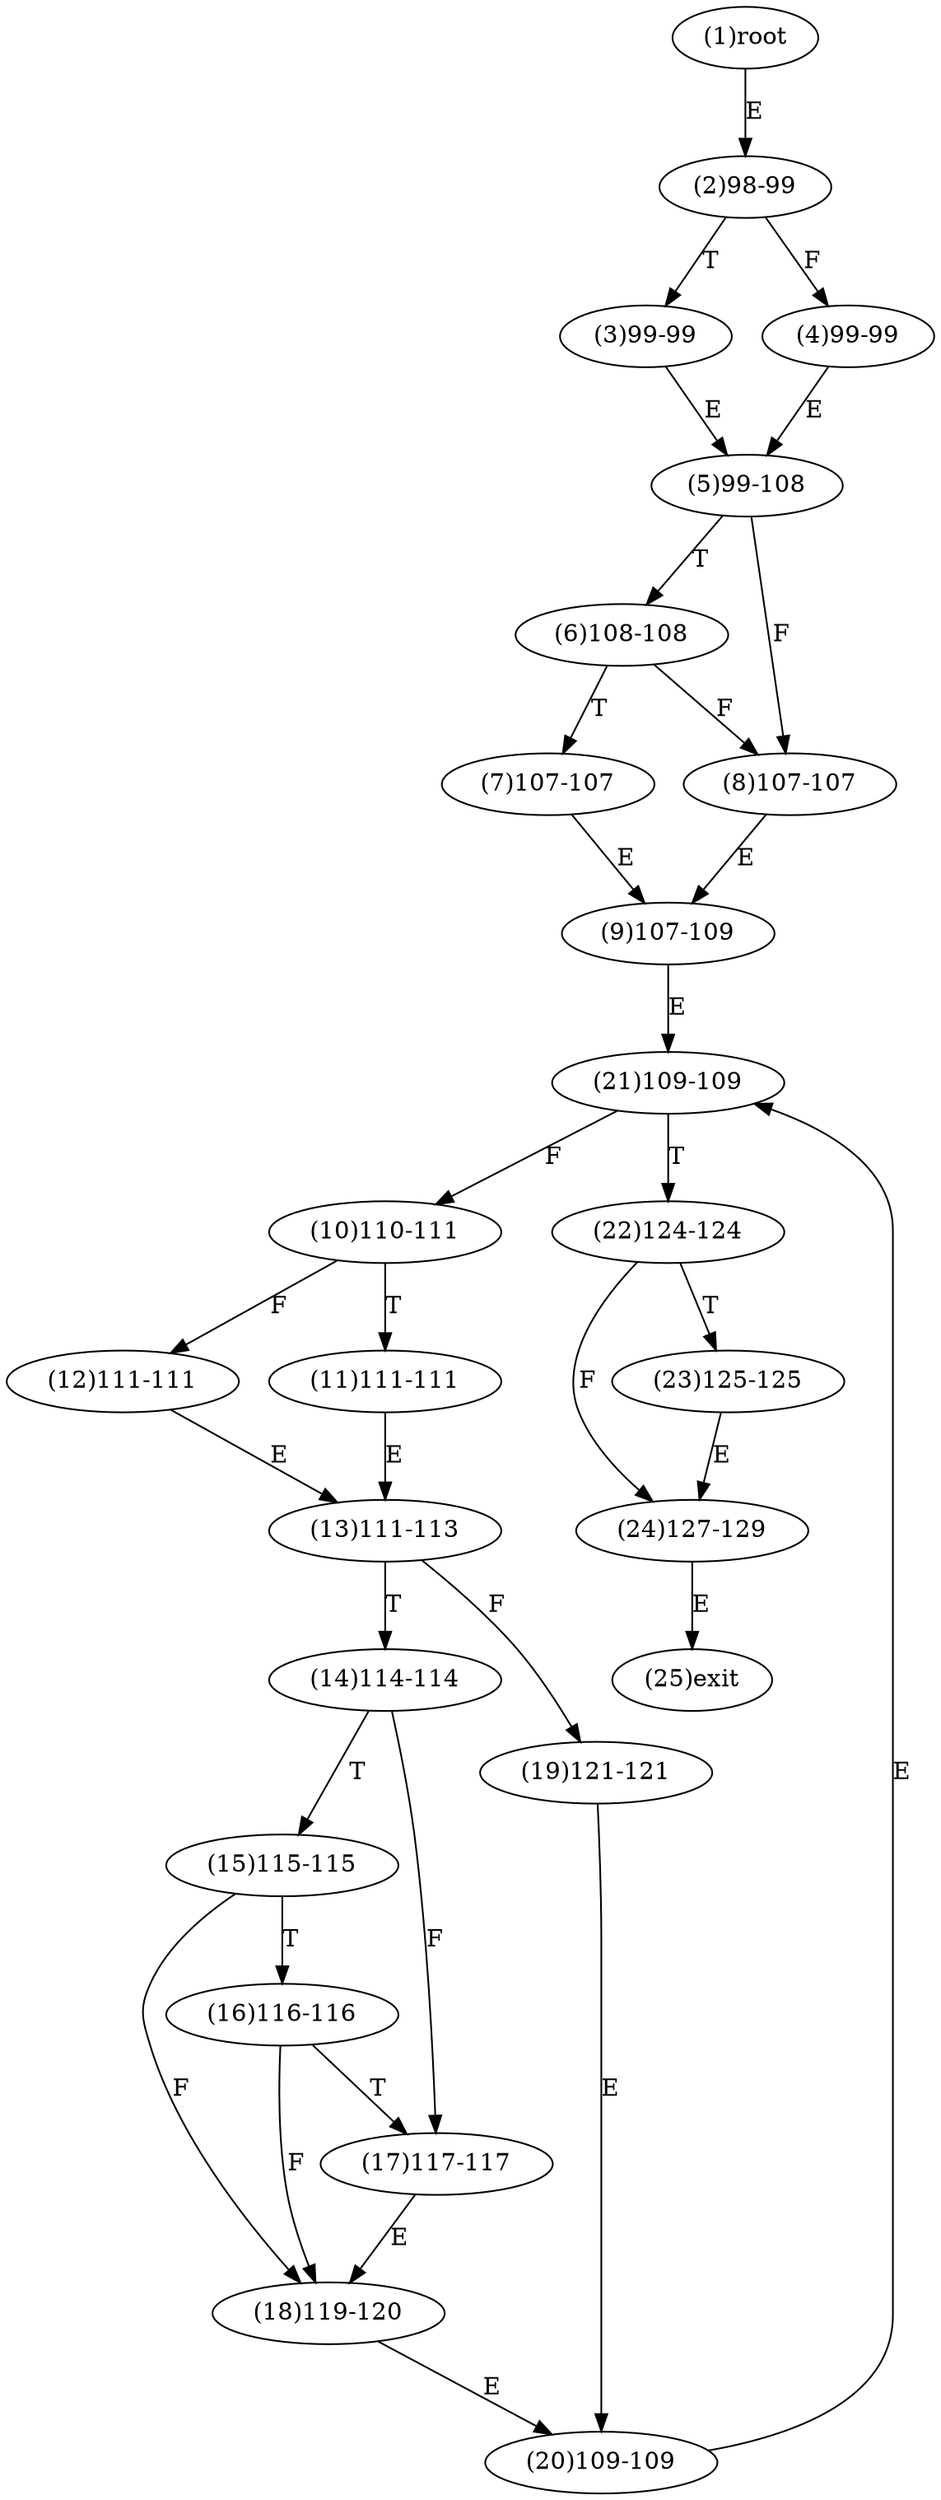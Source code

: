 digraph "" { 
1[ label="(1)root"];
2[ label="(2)98-99"];
3[ label="(3)99-99"];
4[ label="(4)99-99"];
5[ label="(5)99-108"];
6[ label="(6)108-108"];
7[ label="(7)107-107"];
8[ label="(8)107-107"];
9[ label="(9)107-109"];
10[ label="(10)110-111"];
11[ label="(11)111-111"];
12[ label="(12)111-111"];
13[ label="(13)111-113"];
14[ label="(14)114-114"];
15[ label="(15)115-115"];
17[ label="(17)117-117"];
16[ label="(16)116-116"];
19[ label="(19)121-121"];
18[ label="(18)119-120"];
21[ label="(21)109-109"];
20[ label="(20)109-109"];
23[ label="(23)125-125"];
22[ label="(22)124-124"];
25[ label="(25)exit"];
24[ label="(24)127-129"];
1->2[ label="E"];
2->4[ label="F"];
2->3[ label="T"];
3->5[ label="E"];
4->5[ label="E"];
5->8[ label="F"];
5->6[ label="T"];
6->8[ label="F"];
6->7[ label="T"];
7->9[ label="E"];
8->9[ label="E"];
9->21[ label="E"];
10->12[ label="F"];
10->11[ label="T"];
11->13[ label="E"];
12->13[ label="E"];
13->19[ label="F"];
13->14[ label="T"];
14->17[ label="F"];
14->15[ label="T"];
15->18[ label="F"];
15->16[ label="T"];
16->18[ label="F"];
16->17[ label="T"];
17->18[ label="E"];
18->20[ label="E"];
19->20[ label="E"];
20->21[ label="E"];
21->10[ label="F"];
21->22[ label="T"];
22->24[ label="F"];
22->23[ label="T"];
23->24[ label="E"];
24->25[ label="E"];
}